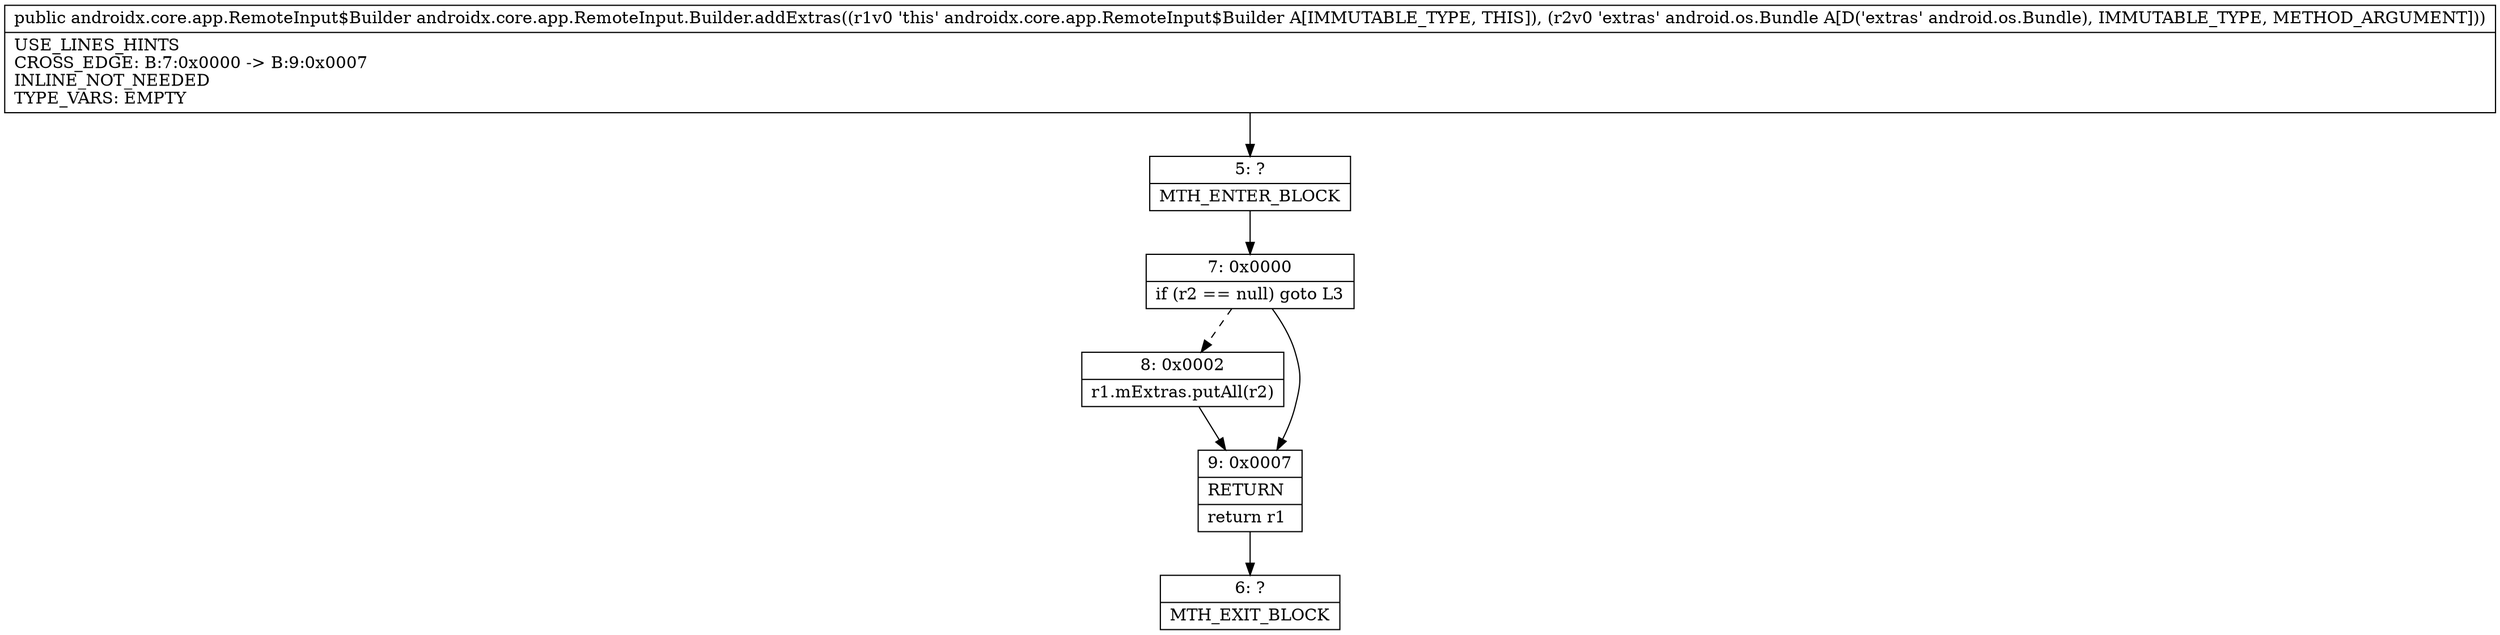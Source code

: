 digraph "CFG forandroidx.core.app.RemoteInput.Builder.addExtras(Landroid\/os\/Bundle;)Landroidx\/core\/app\/RemoteInput$Builder;" {
Node_5 [shape=record,label="{5\:\ ?|MTH_ENTER_BLOCK\l}"];
Node_7 [shape=record,label="{7\:\ 0x0000|if (r2 == null) goto L3\l}"];
Node_8 [shape=record,label="{8\:\ 0x0002|r1.mExtras.putAll(r2)\l}"];
Node_9 [shape=record,label="{9\:\ 0x0007|RETURN\l|return r1\l}"];
Node_6 [shape=record,label="{6\:\ ?|MTH_EXIT_BLOCK\l}"];
MethodNode[shape=record,label="{public androidx.core.app.RemoteInput$Builder androidx.core.app.RemoteInput.Builder.addExtras((r1v0 'this' androidx.core.app.RemoteInput$Builder A[IMMUTABLE_TYPE, THIS]), (r2v0 'extras' android.os.Bundle A[D('extras' android.os.Bundle), IMMUTABLE_TYPE, METHOD_ARGUMENT]))  | USE_LINES_HINTS\lCROSS_EDGE: B:7:0x0000 \-\> B:9:0x0007\lINLINE_NOT_NEEDED\lTYPE_VARS: EMPTY\l}"];
MethodNode -> Node_5;Node_5 -> Node_7;
Node_7 -> Node_8[style=dashed];
Node_7 -> Node_9;
Node_8 -> Node_9;
Node_9 -> Node_6;
}

